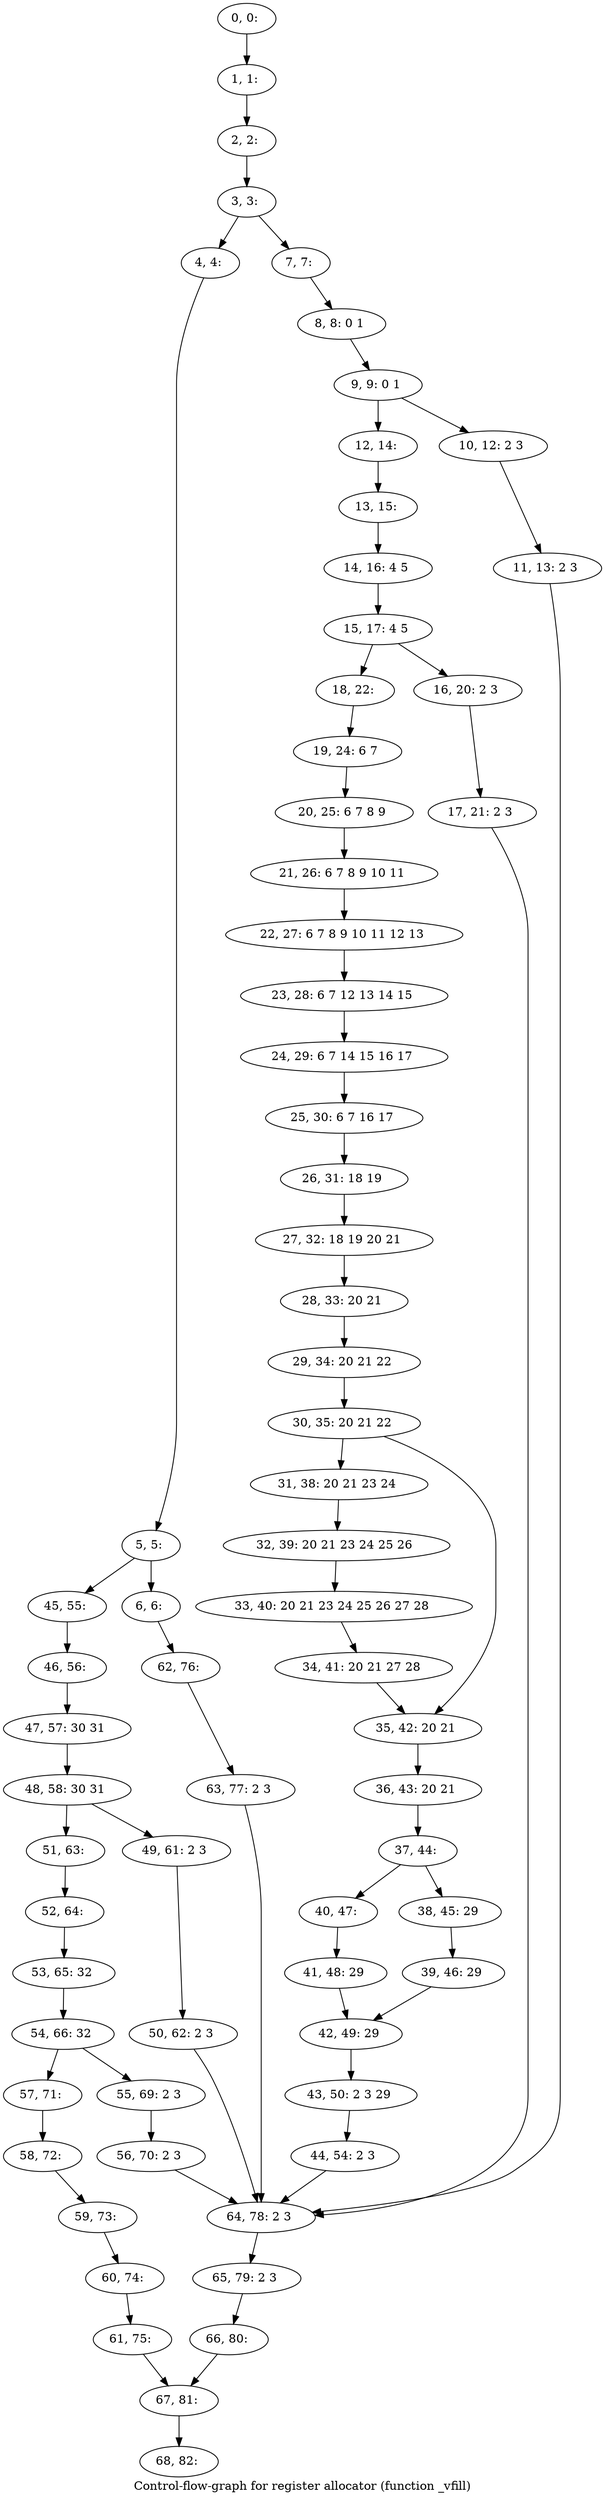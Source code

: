 digraph G {
graph [label="Control-flow-graph for register allocator (function _vfill)"]
0[label="0, 0: "];
1[label="1, 1: "];
2[label="2, 2: "];
3[label="3, 3: "];
4[label="4, 4: "];
5[label="5, 5: "];
6[label="6, 6: "];
7[label="7, 7: "];
8[label="8, 8: 0 1 "];
9[label="9, 9: 0 1 "];
10[label="10, 12: 2 3 "];
11[label="11, 13: 2 3 "];
12[label="12, 14: "];
13[label="13, 15: "];
14[label="14, 16: 4 5 "];
15[label="15, 17: 4 5 "];
16[label="16, 20: 2 3 "];
17[label="17, 21: 2 3 "];
18[label="18, 22: "];
19[label="19, 24: 6 7 "];
20[label="20, 25: 6 7 8 9 "];
21[label="21, 26: 6 7 8 9 10 11 "];
22[label="22, 27: 6 7 8 9 10 11 12 13 "];
23[label="23, 28: 6 7 12 13 14 15 "];
24[label="24, 29: 6 7 14 15 16 17 "];
25[label="25, 30: 6 7 16 17 "];
26[label="26, 31: 18 19 "];
27[label="27, 32: 18 19 20 21 "];
28[label="28, 33: 20 21 "];
29[label="29, 34: 20 21 22 "];
30[label="30, 35: 20 21 22 "];
31[label="31, 38: 20 21 23 24 "];
32[label="32, 39: 20 21 23 24 25 26 "];
33[label="33, 40: 20 21 23 24 25 26 27 28 "];
34[label="34, 41: 20 21 27 28 "];
35[label="35, 42: 20 21 "];
36[label="36, 43: 20 21 "];
37[label="37, 44: "];
38[label="38, 45: 29 "];
39[label="39, 46: 29 "];
40[label="40, 47: "];
41[label="41, 48: 29 "];
42[label="42, 49: 29 "];
43[label="43, 50: 2 3 29 "];
44[label="44, 54: 2 3 "];
45[label="45, 55: "];
46[label="46, 56: "];
47[label="47, 57: 30 31 "];
48[label="48, 58: 30 31 "];
49[label="49, 61: 2 3 "];
50[label="50, 62: 2 3 "];
51[label="51, 63: "];
52[label="52, 64: "];
53[label="53, 65: 32 "];
54[label="54, 66: 32 "];
55[label="55, 69: 2 3 "];
56[label="56, 70: 2 3 "];
57[label="57, 71: "];
58[label="58, 72: "];
59[label="59, 73: "];
60[label="60, 74: "];
61[label="61, 75: "];
62[label="62, 76: "];
63[label="63, 77: 2 3 "];
64[label="64, 78: 2 3 "];
65[label="65, 79: 2 3 "];
66[label="66, 80: "];
67[label="67, 81: "];
68[label="68, 82: "];
0->1 ;
1->2 ;
2->3 ;
3->4 ;
3->7 ;
4->5 ;
5->6 ;
5->45 ;
6->62 ;
7->8 ;
8->9 ;
9->10 ;
9->12 ;
10->11 ;
11->64 ;
12->13 ;
13->14 ;
14->15 ;
15->16 ;
15->18 ;
16->17 ;
17->64 ;
18->19 ;
19->20 ;
20->21 ;
21->22 ;
22->23 ;
23->24 ;
24->25 ;
25->26 ;
26->27 ;
27->28 ;
28->29 ;
29->30 ;
30->31 ;
30->35 ;
31->32 ;
32->33 ;
33->34 ;
34->35 ;
35->36 ;
36->37 ;
37->38 ;
37->40 ;
38->39 ;
39->42 ;
40->41 ;
41->42 ;
42->43 ;
43->44 ;
44->64 ;
45->46 ;
46->47 ;
47->48 ;
48->49 ;
48->51 ;
49->50 ;
50->64 ;
51->52 ;
52->53 ;
53->54 ;
54->55 ;
54->57 ;
55->56 ;
56->64 ;
57->58 ;
58->59 ;
59->60 ;
60->61 ;
61->67 ;
62->63 ;
63->64 ;
64->65 ;
65->66 ;
66->67 ;
67->68 ;
}
